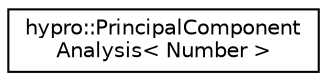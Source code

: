 digraph "Graphical Class Hierarchy"
{
  edge [fontname="Helvetica",fontsize="10",labelfontname="Helvetica",labelfontsize="10"];
  node [fontname="Helvetica",fontsize="10",shape=record];
  rankdir="LR";
  Node0 [label="hypro::PrincipalComponent\lAnalysis\< Number \>",height=0.2,width=0.4,color="black", fillcolor="white", style="filled",URL="$classhypro_1_1PrincipalComponentAnalysis.html"];
}
